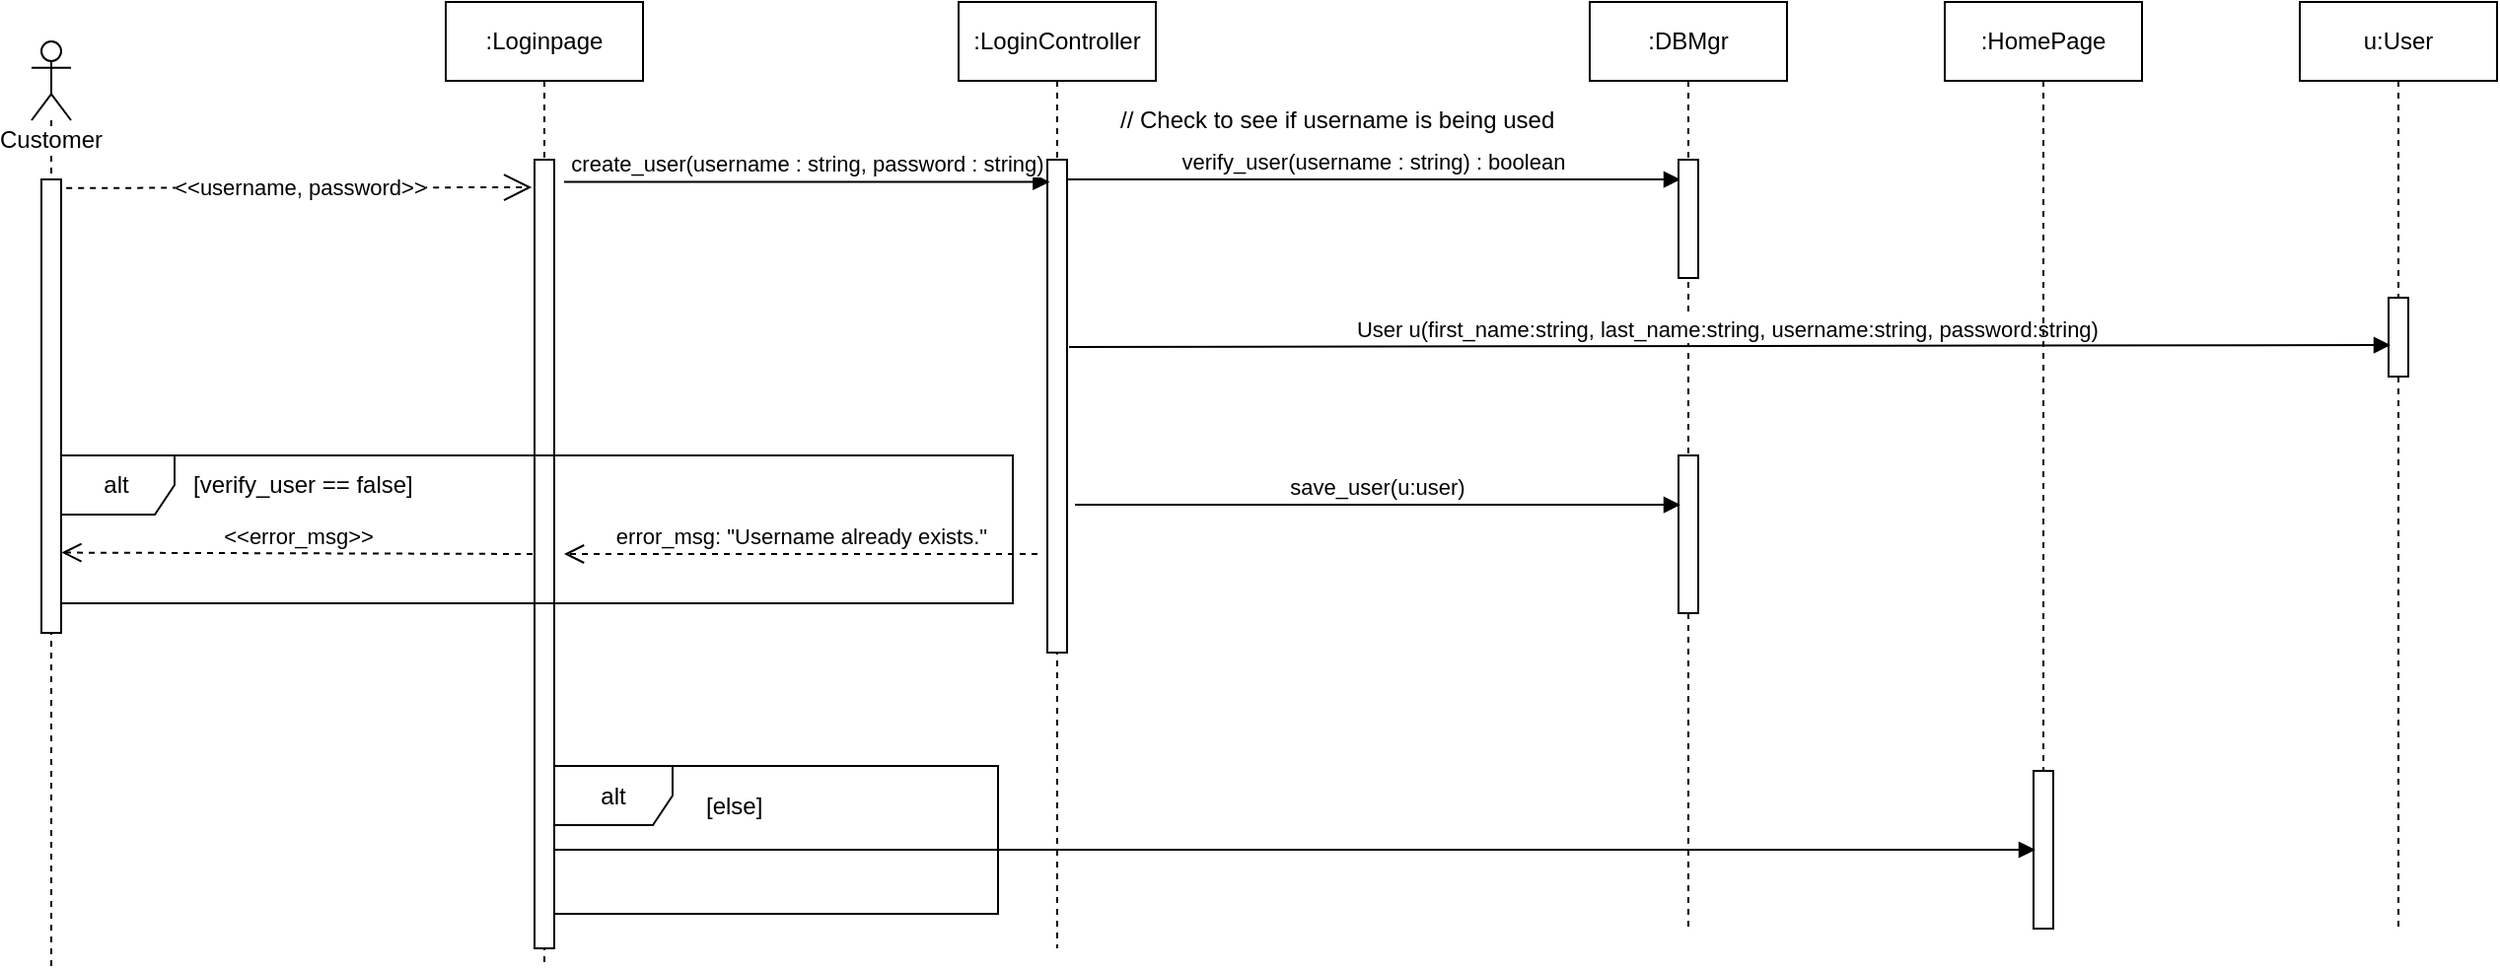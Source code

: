 <mxfile version="11.0.1" type="google"><diagram id="JWhNOSFyKvGLbTVWBTUE" name="Page-1"><mxGraphModel dx="1038" dy="501" grid="1" gridSize="10" guides="1" tooltips="1" connect="1" arrows="1" fold="1" page="1" pageScale="1" pageWidth="850" pageHeight="1100" math="0" shadow="0"><root><mxCell id="0"/><mxCell id="1" parent="0"/><mxCell id="WfuC2DHV2wZjNKQxW73P-8" value="&amp;lt;&amp;lt;username, password&amp;gt;&amp;gt;" style="endArrow=open;endSize=12;dashed=1;html=1;exitX=1.26;exitY=0.019;exitDx=0;exitDy=0;exitPerimeter=0;entryX=-0.14;entryY=0.035;entryDx=0;entryDy=0;entryPerimeter=0;" parent="1" source="njot7GtiQthE4arr6gyR-2" edge="1" target="WfuC2DHV2wZjNKQxW73P-11"><mxGeometry width="160" relative="1" as="geometry"><mxPoint x="120" y="220" as="sourcePoint"/><mxPoint x="321" y="220" as="targetPoint"/></mxGeometry></mxCell><mxCell id="WfuC2DHV2wZjNKQxW73P-15" value=":Loginpage" style="shape=umlLifeline;perimeter=lifelinePerimeter;whiteSpace=wrap;html=1;container=1;collapsible=0;recursiveResize=0;outlineConnect=0;" parent="1" vertex="1"><mxGeometry x="280" y="80" width="100" height="490" as="geometry"/></mxCell><mxCell id="WfuC2DHV2wZjNKQxW73P-11" value="" style="html=1;points=[];perimeter=orthogonalPerimeter;" parent="WfuC2DHV2wZjNKQxW73P-15" vertex="1"><mxGeometry x="45" y="80" width="10" height="400" as="geometry"/></mxCell><mxCell id="WfuC2DHV2wZjNKQxW73P-16" value=":LoginController" style="shape=umlLifeline;perimeter=lifelinePerimeter;whiteSpace=wrap;html=1;container=1;collapsible=0;recursiveResize=0;outlineConnect=0;" parent="1" vertex="1"><mxGeometry x="540" y="80" width="100" height="480" as="geometry"/></mxCell><mxCell id="WfuC2DHV2wZjNKQxW73P-17" value="" style="html=1;points=[];perimeter=orthogonalPerimeter;" parent="WfuC2DHV2wZjNKQxW73P-16" vertex="1"><mxGeometry x="45" y="80" width="10" height="250" as="geometry"/></mxCell><mxCell id="WfuC2DHV2wZjNKQxW73P-35" value="verify_user(username : string) : boolean" style="html=1;verticalAlign=bottom;endArrow=block;entryX=0.1;entryY=0.167;entryDx=0;entryDy=0;entryPerimeter=0;" parent="WfuC2DHV2wZjNKQxW73P-16" target="WfuC2DHV2wZjNKQxW73P-34" edge="1"><mxGeometry width="80" relative="1" as="geometry"><mxPoint x="55" y="90" as="sourcePoint"/><mxPoint x="135" y="90" as="targetPoint"/></mxGeometry></mxCell><mxCell id="WfuC2DHV2wZjNKQxW73P-18" value="create_user(username : string, password : string)" style="html=1;verticalAlign=bottom;endArrow=block;entryX=0.12;entryY=0.045;entryDx=0;entryDy=0;entryPerimeter=0;exitX=1.5;exitY=0.028;exitDx=0;exitDy=0;exitPerimeter=0;" parent="1" target="WfuC2DHV2wZjNKQxW73P-17" edge="1" source="WfuC2DHV2wZjNKQxW73P-11"><mxGeometry width="80" relative="1" as="geometry"><mxPoint x="350" y="171" as="sourcePoint"/><mxPoint x="415" y="219.5" as="targetPoint"/></mxGeometry></mxCell><mxCell id="WfuC2DHV2wZjNKQxW73P-23" value=":DBMgr" style="shape=umlLifeline;perimeter=lifelinePerimeter;whiteSpace=wrap;html=1;container=1;collapsible=0;recursiveResize=0;outlineConnect=0;" parent="1" vertex="1"><mxGeometry x="860" y="80" width="100" height="470" as="geometry"/></mxCell><mxCell id="WfuC2DHV2wZjNKQxW73P-34" value="" style="html=1;points=[];perimeter=orthogonalPerimeter;" parent="WfuC2DHV2wZjNKQxW73P-23" vertex="1"><mxGeometry x="45" y="80" width="10" height="60" as="geometry"/></mxCell><mxCell id="WfuC2DHV2wZjNKQxW73P-37" value="" style="html=1;points=[];perimeter=orthogonalPerimeter;" parent="WfuC2DHV2wZjNKQxW73P-23" vertex="1"><mxGeometry x="45" y="230" width="10" height="80" as="geometry"/></mxCell><mxCell id="WfuC2DHV2wZjNKQxW73P-27" value="u:User" style="shape=umlLifeline;perimeter=lifelinePerimeter;whiteSpace=wrap;html=1;container=1;collapsible=0;recursiveResize=0;outlineConnect=0;" parent="1" vertex="1"><mxGeometry x="1220" y="80" width="100" height="470" as="geometry"/></mxCell><mxCell id="WfuC2DHV2wZjNKQxW73P-28" value="" style="html=1;points=[];perimeter=orthogonalPerimeter;" parent="WfuC2DHV2wZjNKQxW73P-27" vertex="1"><mxGeometry x="45" y="150" width="10" height="40" as="geometry"/></mxCell><mxCell id="WfuC2DHV2wZjNKQxW73P-25" value="save_user(u:user)" style="html=1;verticalAlign=bottom;endArrow=block;exitX=1.4;exitY=0.7;exitDx=0;exitDy=0;exitPerimeter=0;entryX=0.1;entryY=0.313;entryDx=0;entryDy=0;entryPerimeter=0;" parent="1" source="WfuC2DHV2wZjNKQxW73P-17" target="WfuC2DHV2wZjNKQxW73P-37" edge="1"><mxGeometry width="80" relative="1" as="geometry"><mxPoint x="585" y="219.5" as="sourcePoint"/><mxPoint x="775" y="280" as="targetPoint"/></mxGeometry></mxCell><mxCell id="WfuC2DHV2wZjNKQxW73P-33" value="alt" style="shape=umlFrame;whiteSpace=wrap;html=1;" parent="1" vertex="1"><mxGeometry x="335" y="467.5" width="225" height="75" as="geometry"/></mxCell><mxCell id="WfuC2DHV2wZjNKQxW73P-29" value="User u(first_name:string, last_name:string, username:string, password:string)&amp;nbsp;" style="html=1;verticalAlign=bottom;endArrow=block;exitX=1.1;exitY=0.38;exitDx=0;exitDy=0;exitPerimeter=0;entryX=0.1;entryY=0.6;entryDx=0;entryDy=0;entryPerimeter=0;" parent="1" source="WfuC2DHV2wZjNKQxW73P-17" target="WfuC2DHV2wZjNKQxW73P-28" edge="1"><mxGeometry width="80" relative="1" as="geometry"><mxPoint x="590" y="170" as="sourcePoint"/><mxPoint x="990" y="255" as="targetPoint"/></mxGeometry></mxCell><mxCell id="WfuC2DHV2wZjNKQxW73P-39" value="[else]" style="text;html=1;resizable=0;points=[];autosize=1;align=left;verticalAlign=top;spacingTop=-4;" parent="1" vertex="1"><mxGeometry x="410" y="477.5" width="40" height="20" as="geometry"/></mxCell><mxCell id="WfuC2DHV2wZjNKQxW73P-40" value=":HomePage" style="shape=umlLifeline;perimeter=lifelinePerimeter;whiteSpace=wrap;html=1;container=1;collapsible=0;recursiveResize=0;outlineConnect=0;" parent="1" vertex="1"><mxGeometry x="1040" y="80" width="100" height="470" as="geometry"/></mxCell><mxCell id="WfuC2DHV2wZjNKQxW73P-44" value="" style="html=1;points=[];perimeter=orthogonalPerimeter;" parent="WfuC2DHV2wZjNKQxW73P-40" vertex="1"><mxGeometry x="45" y="390" width="10" height="80" as="geometry"/></mxCell><mxCell id="WfuC2DHV2wZjNKQxW73P-43" value="&lt;br&gt;" style="html=1;verticalAlign=bottom;endArrow=block;entryX=0.1;entryY=0.5;entryDx=0;entryDy=0;entryPerimeter=0;" parent="1" target="WfuC2DHV2wZjNKQxW73P-44" edge="1"><mxGeometry width="80" relative="1" as="geometry"><mxPoint x="335" y="510" as="sourcePoint"/><mxPoint x="1050" y="510" as="targetPoint"/></mxGeometry></mxCell><mxCell id="WfuC2DHV2wZjNKQxW73P-45" value="alt" style="shape=umlFrame;whiteSpace=wrap;html=1;" parent="1" vertex="1"><mxGeometry x="82.5" y="310" width="485" height="75" as="geometry"/></mxCell><mxCell id="WfuC2DHV2wZjNKQxW73P-46" value="[verify_user == false]&lt;br&gt;" style="text;html=1;resizable=0;points=[];autosize=1;align=left;verticalAlign=top;spacingTop=-4;" parent="1" vertex="1"><mxGeometry x="150" y="315" width="130" height="20" as="geometry"/></mxCell><mxCell id="WfuC2DHV2wZjNKQxW73P-48" value="error_msg: &quot;Username already exists.&quot;" style="html=1;verticalAlign=bottom;endArrow=open;dashed=1;endSize=8;" parent="1" edge="1"><mxGeometry relative="1" as="geometry"><mxPoint x="580" y="360" as="sourcePoint"/><mxPoint x="340" y="360" as="targetPoint"/></mxGeometry></mxCell><mxCell id="WfuC2DHV2wZjNKQxW73P-52" value="// Check to see if username is being used&lt;br&gt;" style="text;html=1;resizable=0;points=[];autosize=1;align=left;verticalAlign=top;spacingTop=-4;" parent="1" vertex="1"><mxGeometry x="620" y="130" width="240" height="20" as="geometry"/></mxCell><mxCell id="njot7GtiQthE4arr6gyR-1" value="Customer&lt;br&gt;" style="shape=umlLifeline;participant=umlActor;perimeter=lifelinePerimeter;whiteSpace=wrap;html=1;container=1;collapsible=0;recursiveResize=0;verticalAlign=top;spacingTop=36;labelBackgroundColor=#ffffff;outlineConnect=0;" parent="1" vertex="1"><mxGeometry x="70" y="100" width="20" height="470" as="geometry"/></mxCell><mxCell id="njot7GtiQthE4arr6gyR-2" value="" style="html=1;points=[];perimeter=orthogonalPerimeter;" parent="njot7GtiQthE4arr6gyR-1" vertex="1"><mxGeometry x="5" y="70" width="10" height="230" as="geometry"/></mxCell><mxCell id="njot7GtiQthE4arr6gyR-3" value="&amp;lt;&amp;lt;error_msg&amp;gt;&amp;gt;" style="html=1;verticalAlign=bottom;endArrow=open;dashed=1;endSize=8;entryX=1.02;entryY=0.823;entryDx=0;entryDy=0;entryPerimeter=0;" parent="1" target="njot7GtiQthE4arr6gyR-2" edge="1"><mxGeometry relative="1" as="geometry"><mxPoint x="324" y="360" as="sourcePoint"/><mxPoint x="200" y="360" as="targetPoint"/></mxGeometry></mxCell></root></mxGraphModel></diagram></mxfile>